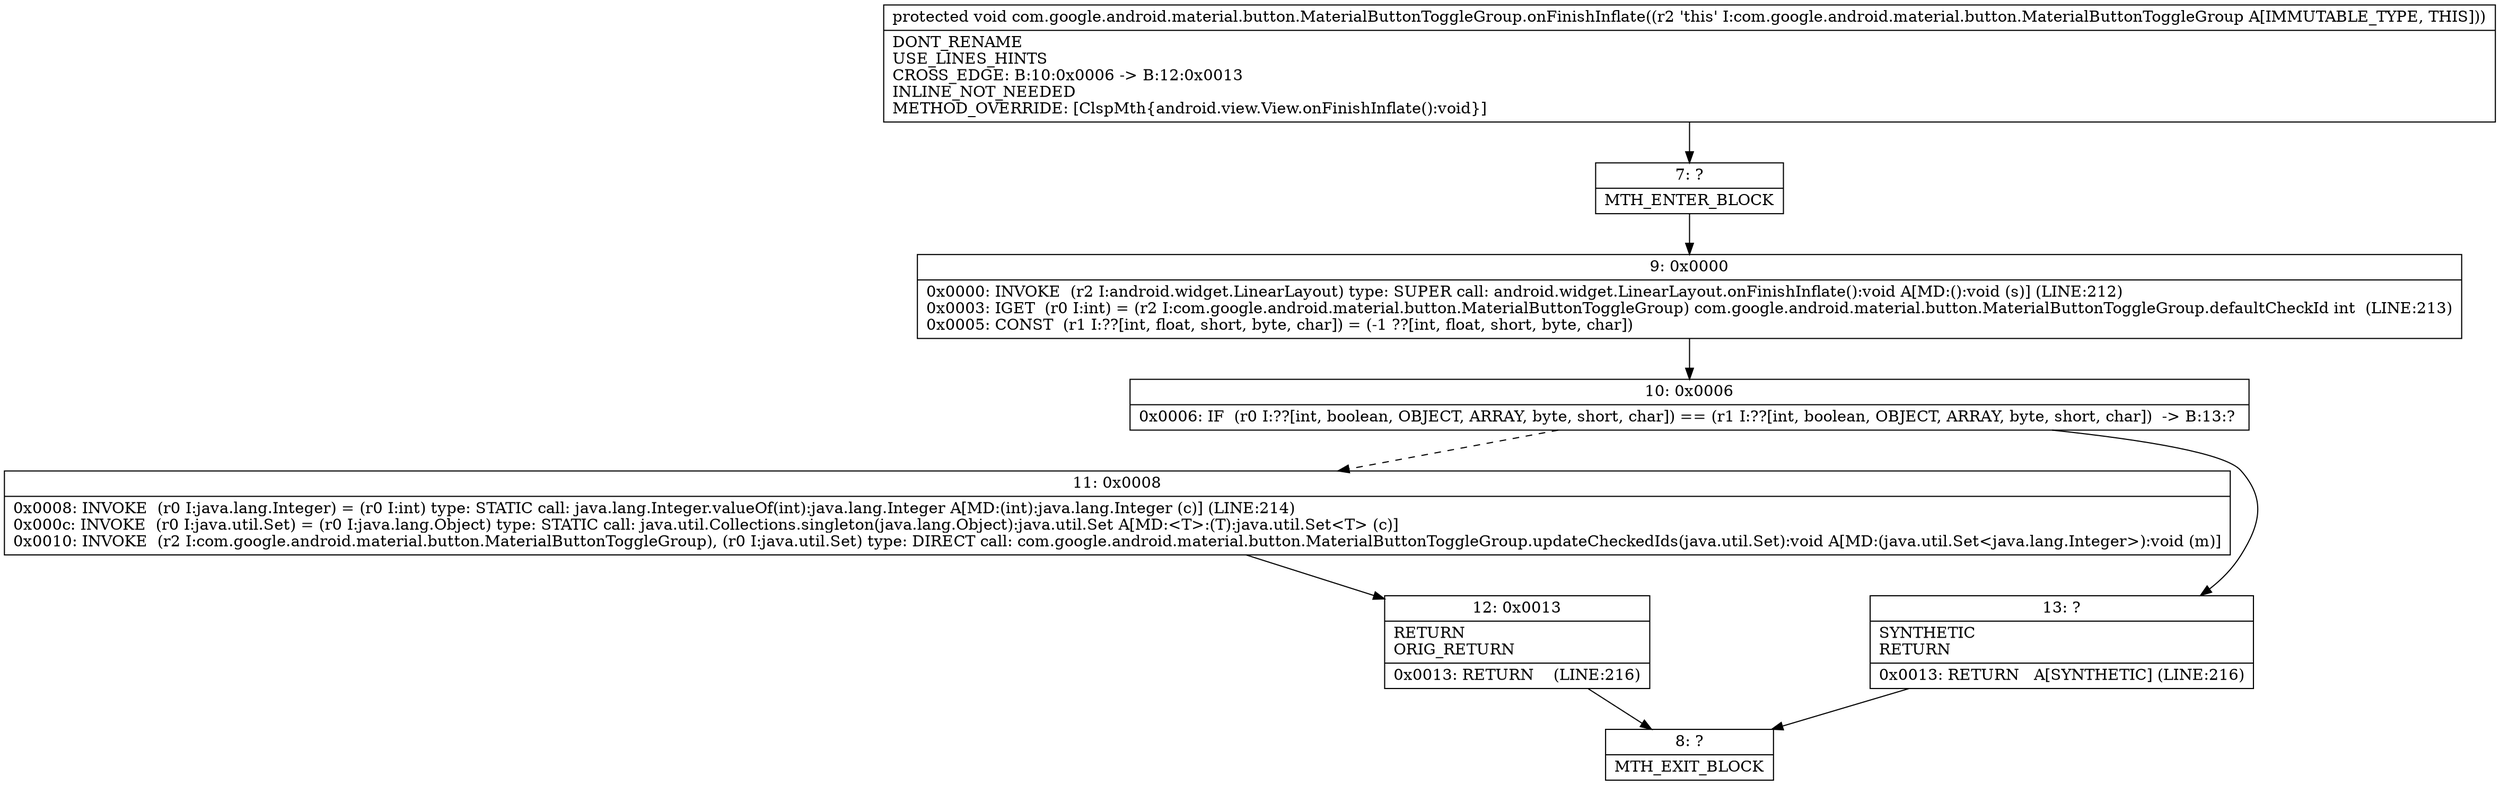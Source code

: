 digraph "CFG forcom.google.android.material.button.MaterialButtonToggleGroup.onFinishInflate()V" {
Node_7 [shape=record,label="{7\:\ ?|MTH_ENTER_BLOCK\l}"];
Node_9 [shape=record,label="{9\:\ 0x0000|0x0000: INVOKE  (r2 I:android.widget.LinearLayout) type: SUPER call: android.widget.LinearLayout.onFinishInflate():void A[MD:():void (s)] (LINE:212)\l0x0003: IGET  (r0 I:int) = (r2 I:com.google.android.material.button.MaterialButtonToggleGroup) com.google.android.material.button.MaterialButtonToggleGroup.defaultCheckId int  (LINE:213)\l0x0005: CONST  (r1 I:??[int, float, short, byte, char]) = (\-1 ??[int, float, short, byte, char]) \l}"];
Node_10 [shape=record,label="{10\:\ 0x0006|0x0006: IF  (r0 I:??[int, boolean, OBJECT, ARRAY, byte, short, char]) == (r1 I:??[int, boolean, OBJECT, ARRAY, byte, short, char])  \-\> B:13:? \l}"];
Node_11 [shape=record,label="{11\:\ 0x0008|0x0008: INVOKE  (r0 I:java.lang.Integer) = (r0 I:int) type: STATIC call: java.lang.Integer.valueOf(int):java.lang.Integer A[MD:(int):java.lang.Integer (c)] (LINE:214)\l0x000c: INVOKE  (r0 I:java.util.Set) = (r0 I:java.lang.Object) type: STATIC call: java.util.Collections.singleton(java.lang.Object):java.util.Set A[MD:\<T\>:(T):java.util.Set\<T\> (c)]\l0x0010: INVOKE  (r2 I:com.google.android.material.button.MaterialButtonToggleGroup), (r0 I:java.util.Set) type: DIRECT call: com.google.android.material.button.MaterialButtonToggleGroup.updateCheckedIds(java.util.Set):void A[MD:(java.util.Set\<java.lang.Integer\>):void (m)]\l}"];
Node_12 [shape=record,label="{12\:\ 0x0013|RETURN\lORIG_RETURN\l|0x0013: RETURN    (LINE:216)\l}"];
Node_8 [shape=record,label="{8\:\ ?|MTH_EXIT_BLOCK\l}"];
Node_13 [shape=record,label="{13\:\ ?|SYNTHETIC\lRETURN\l|0x0013: RETURN   A[SYNTHETIC] (LINE:216)\l}"];
MethodNode[shape=record,label="{protected void com.google.android.material.button.MaterialButtonToggleGroup.onFinishInflate((r2 'this' I:com.google.android.material.button.MaterialButtonToggleGroup A[IMMUTABLE_TYPE, THIS]))  | DONT_RENAME\lUSE_LINES_HINTS\lCROSS_EDGE: B:10:0x0006 \-\> B:12:0x0013\lINLINE_NOT_NEEDED\lMETHOD_OVERRIDE: [ClspMth\{android.view.View.onFinishInflate():void\}]\l}"];
MethodNode -> Node_7;Node_7 -> Node_9;
Node_9 -> Node_10;
Node_10 -> Node_11[style=dashed];
Node_10 -> Node_13;
Node_11 -> Node_12;
Node_12 -> Node_8;
Node_13 -> Node_8;
}

